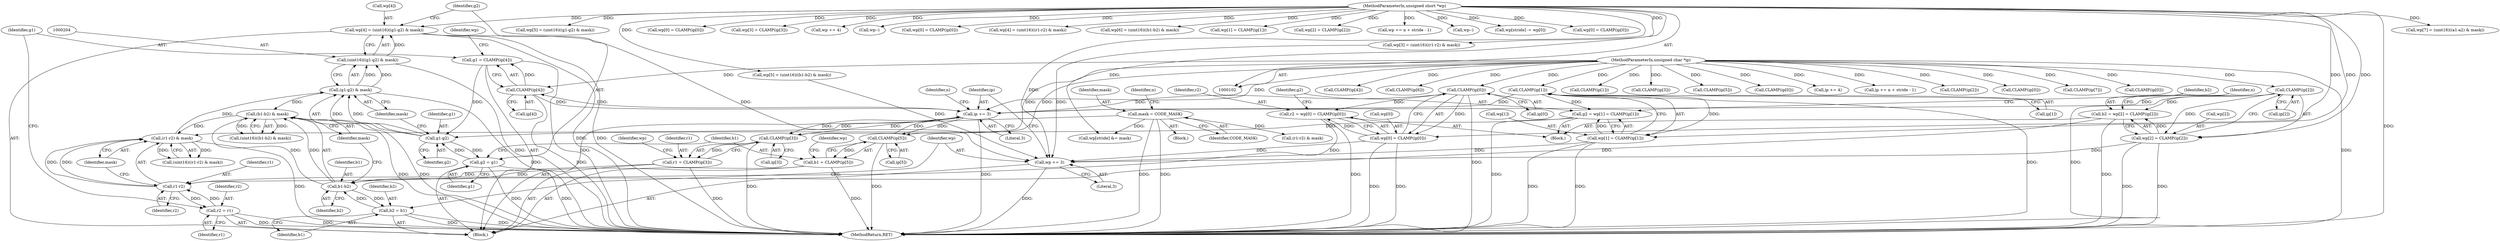 digraph "0_libtiff_83a4b92815ea04969d494416eaae3d4c6b338e4a#diff-c8b4b355f9b5c06d585b23138e1c185f_0@array" {
"1000199" [label="(Call,wp[4] = (uint16)((g1-g2) & mask))"];
"1000203" [label="(Call,(uint16)((g1-g2) & mask))"];
"1000205" [label="(Call,(g1-g2) & mask)"];
"1000206" [label="(Call,g1-g2)"];
"1000193" [label="(Call,g1 = CLAMP(ip[4]))"];
"1000195" [label="(Call,CLAMP(ip[4]))"];
"1000236" [label="(Call,ip += 3)"];
"1000158" [label="(Call,CLAMP(ip[2]))"];
"1000103" [label="(MethodParameterIn,unsigned char *ip)"];
"1000215" [label="(Call,CLAMP(ip[5]))"];
"1000138" [label="(Call,CLAMP(ip[0]))"];
"1000148" [label="(Call,CLAMP(ip[1]))"];
"1000175" [label="(Call,CLAMP(ip[3]))"];
"1000210" [label="(Call,g2 = g1)"];
"1000142" [label="(Call,g2 = wp[1] = CLAMP(ip[1]))"];
"1000144" [label="(Call,wp[1] = CLAMP(ip[1]))"];
"1000106" [label="(MethodParameterIn,unsigned short *wp)"];
"1000185" [label="(Call,(r1-r2) & mask)"];
"1000186" [label="(Call,r1-r2)"];
"1000173" [label="(Call,r1 = CLAMP(ip[3]))"];
"1000190" [label="(Call,r2 = r1)"];
"1000132" [label="(Call,r2 = wp[0] = CLAMP(ip[0]))"];
"1000134" [label="(Call,wp[0] = CLAMP(ip[0]))"];
"1000225" [label="(Call,(b1-b2) & mask)"];
"1000226" [label="(Call,b1-b2)"];
"1000213" [label="(Call,b1 = CLAMP(ip[5]))"];
"1000152" [label="(Call,b2 = wp[2] = CLAMP(ip[2]))"];
"1000154" [label="(Call,wp[2] = CLAMP(ip[2]))"];
"1000230" [label="(Call,b2 = b1)"];
"1000119" [label="(Call,mask = CODE_MASK)"];
"1000233" [label="(Call,wp += 3)"];
"1000298" [label="(Call,CLAMP(ip[4]))"];
"1000362" [label="(Call,wp[7] = (uint16)((a1-a2) & mask))"];
"1000221" [label="(Identifier,wp)"];
"1000148" [label="(Call,CLAMP(ip[1]))"];
"1000179" [label="(Call,wp[3] = (uint16)((r1-r2) & mask))"];
"1000227" [label="(Identifier,b1)"];
"1000133" [label="(Identifier,r2)"];
"1000193" [label="(Call,g1 = CLAMP(ip[4]))"];
"1000174" [label="(Identifier,r1)"];
"1000230" [label="(Call,b2 = b1)"];
"1000322" [label="(Call,wp[5] = (uint16)((g1-g2) & mask))"];
"1000423" [label="(Call,wp[stride] &= mask)"];
"1000209" [label="(Identifier,mask)"];
"1000124" [label="(Identifier,n)"];
"1000247" [label="(Call,wp[0] = CLAMP(ip[0]))"];
"1000235" [label="(Literal,3)"];
"1000103" [label="(MethodParameterIn,unsigned char *ip)"];
"1000185" [label="(Call,(r1-r2) & mask)"];
"1000194" [label="(Identifier,g1)"];
"1000208" [label="(Identifier,g2)"];
"1000173" [label="(Call,r1 = CLAMP(ip[3]))"];
"1000277" [label="(Call,wp[3] = CLAMP(ip[3]))"];
"1000108" [label="(Block,)"];
"1000139" [label="(Call,ip[0])"];
"1000190" [label="(Call,r2 = r1)"];
"1000223" [label="(Call,(uint16)((b1-b2) & mask))"];
"1000445" [label="(MethodReturn,RET)"];
"1000138" [label="(Call,CLAMP(ip[0]))"];
"1000169" [label="(Block,)"];
"1000232" [label="(Identifier,b1)"];
"1000167" [label="(Identifier,n)"];
"1000338" [label="(Call,CLAMP(ip[6]))"];
"1000215" [label="(Call,CLAMP(ip[5]))"];
"1000196" [label="(Call,ip[4])"];
"1000181" [label="(Identifier,wp)"];
"1000261" [label="(Call,CLAMP(ip[1]))"];
"1000212" [label="(Identifier,g1)"];
"1000225" [label="(Call,(b1-b2) & mask)"];
"1000376" [label="(Call,wp += 4)"];
"1000281" [label="(Call,CLAMP(ip[3]))"];
"1000191" [label="(Identifier,r2)"];
"1000195" [label="(Call,CLAMP(ip[4]))"];
"1000318" [label="(Call,CLAMP(ip[5]))"];
"1000237" [label="(Identifier,ip)"];
"1000203" [label="(Call,(uint16)((g1-g2) & mask))"];
"1000192" [label="(Identifier,r1)"];
"1000251" [label="(Call,CLAMP(ip[0]))"];
"1000205" [label="(Call,(g1-g2) & mask)"];
"1000379" [label="(Call,ip += 4)"];
"1000236" [label="(Call,ip += 3)"];
"1000158" [label="(Call,CLAMP(ip[2]))"];
"1000153" [label="(Identifier,b2)"];
"1000155" [label="(Call,wp[2])"];
"1000149" [label="(Call,ip[1])"];
"1000210" [label="(Call,g2 = g1)"];
"1000154" [label="(Call,wp[2] = CLAMP(ip[2]))"];
"1000428" [label="(Call,wp--)"];
"1000201" [label="(Identifier,wp)"];
"1000134" [label="(Call,wp[0] = CLAMP(ip[0]))"];
"1000143" [label="(Identifier,g2)"];
"1000214" [label="(Identifier,b1)"];
"1000228" [label="(Identifier,b2)"];
"1000219" [label="(Call,wp[5] = (uint16)((b1-b2) & mask))"];
"1000408" [label="(Call,wp[0] = CLAMP(ip[0]))"];
"1000229" [label="(Identifier,mask)"];
"1000391" [label="(Call,ip += n + stride - 1)"];
"1000120" [label="(Identifier,mask)"];
"1000189" [label="(Identifier,mask)"];
"1000142" [label="(Call,g2 = wp[1] = CLAMP(ip[1]))"];
"1000163" [label="(Identifier,n)"];
"1000231" [label="(Identifier,b2)"];
"1000159" [label="(Call,ip[2])"];
"1000152" [label="(Call,b2 = wp[2] = CLAMP(ip[2]))"];
"1000302" [label="(Call,wp[4] = (uint16)((r1-r2) & mask))"];
"1000238" [label="(Literal,3)"];
"1000342" [label="(Call,wp[6] = (uint16)((b1-b2) & mask))"];
"1000121" [label="(Identifier,CODE_MASK)"];
"1000119" [label="(Call,mask = CODE_MASK)"];
"1000183" [label="(Call,(uint16)((r1-r2) & mask))"];
"1000257" [label="(Call,wp[1] = CLAMP(ip[1]))"];
"1000267" [label="(Call,wp[2] = CLAMP(ip[2]))"];
"1000384" [label="(Call,wp += n + stride - 1)"];
"1000233" [label="(Call,wp += 3)"];
"1000211" [label="(Identifier,g2)"];
"1000206" [label="(Call,g1-g2)"];
"1000106" [label="(MethodParameterIn,unsigned short *wp)"];
"1000271" [label="(Call,CLAMP(ip[2]))"];
"1000186" [label="(Call,r1-r2)"];
"1000213" [label="(Call,b1 = CLAMP(ip[5]))"];
"1000443" [label="(Call,wp--)"];
"1000226" [label="(Call,b1-b2)"];
"1000216" [label="(Call,ip[5])"];
"1000439" [label="(Call,CLAMP(ip[0]))"];
"1000145" [label="(Call,wp[1])"];
"1000132" [label="(Call,r2 = wp[0] = CLAMP(ip[0]))"];
"1000199" [label="(Call,wp[4] = (uint16)((g1-g2) & mask))"];
"1000358" [label="(Call,CLAMP(ip[7]))"];
"1000144" [label="(Call,wp[1] = CLAMP(ip[1]))"];
"1000188" [label="(Identifier,r2)"];
"1000234" [label="(Identifier,wp)"];
"1000187" [label="(Identifier,r1)"];
"1000131" [label="(Block,)"];
"1000200" [label="(Call,wp[4])"];
"1000207" [label="(Identifier,g1)"];
"1000416" [label="(Call,wp[stride] -= wp[0])"];
"1000175" [label="(Call,CLAMP(ip[3]))"];
"1000176" [label="(Call,ip[3])"];
"1000412" [label="(Call,CLAMP(ip[0]))"];
"1000135" [label="(Call,wp[0])"];
"1000435" [label="(Call,wp[0] = CLAMP(ip[0]))"];
"1000308" [label="(Call,(r1-r2) & mask)"];
"1000199" -> "1000169"  [label="AST: "];
"1000199" -> "1000203"  [label="CFG: "];
"1000200" -> "1000199"  [label="AST: "];
"1000203" -> "1000199"  [label="AST: "];
"1000211" -> "1000199"  [label="CFG: "];
"1000199" -> "1000445"  [label="DDG: "];
"1000199" -> "1000445"  [label="DDG: "];
"1000203" -> "1000199"  [label="DDG: "];
"1000106" -> "1000199"  [label="DDG: "];
"1000199" -> "1000233"  [label="DDG: "];
"1000203" -> "1000205"  [label="CFG: "];
"1000204" -> "1000203"  [label="AST: "];
"1000205" -> "1000203"  [label="AST: "];
"1000203" -> "1000445"  [label="DDG: "];
"1000205" -> "1000203"  [label="DDG: "];
"1000205" -> "1000203"  [label="DDG: "];
"1000205" -> "1000209"  [label="CFG: "];
"1000206" -> "1000205"  [label="AST: "];
"1000209" -> "1000205"  [label="AST: "];
"1000205" -> "1000445"  [label="DDG: "];
"1000206" -> "1000205"  [label="DDG: "];
"1000206" -> "1000205"  [label="DDG: "];
"1000185" -> "1000205"  [label="DDG: "];
"1000205" -> "1000225"  [label="DDG: "];
"1000206" -> "1000208"  [label="CFG: "];
"1000207" -> "1000206"  [label="AST: "];
"1000208" -> "1000206"  [label="AST: "];
"1000209" -> "1000206"  [label="CFG: "];
"1000193" -> "1000206"  [label="DDG: "];
"1000210" -> "1000206"  [label="DDG: "];
"1000142" -> "1000206"  [label="DDG: "];
"1000206" -> "1000210"  [label="DDG: "];
"1000193" -> "1000169"  [label="AST: "];
"1000193" -> "1000195"  [label="CFG: "];
"1000194" -> "1000193"  [label="AST: "];
"1000195" -> "1000193"  [label="AST: "];
"1000201" -> "1000193"  [label="CFG: "];
"1000193" -> "1000445"  [label="DDG: "];
"1000195" -> "1000193"  [label="DDG: "];
"1000195" -> "1000196"  [label="CFG: "];
"1000196" -> "1000195"  [label="AST: "];
"1000195" -> "1000445"  [label="DDG: "];
"1000236" -> "1000195"  [label="DDG: "];
"1000103" -> "1000195"  [label="DDG: "];
"1000195" -> "1000236"  [label="DDG: "];
"1000236" -> "1000169"  [label="AST: "];
"1000236" -> "1000238"  [label="CFG: "];
"1000237" -> "1000236"  [label="AST: "];
"1000238" -> "1000236"  [label="AST: "];
"1000167" -> "1000236"  [label="CFG: "];
"1000236" -> "1000445"  [label="DDG: "];
"1000236" -> "1000175"  [label="DDG: "];
"1000236" -> "1000215"  [label="DDG: "];
"1000158" -> "1000236"  [label="DDG: "];
"1000215" -> "1000236"  [label="DDG: "];
"1000138" -> "1000236"  [label="DDG: "];
"1000148" -> "1000236"  [label="DDG: "];
"1000175" -> "1000236"  [label="DDG: "];
"1000103" -> "1000236"  [label="DDG: "];
"1000158" -> "1000154"  [label="AST: "];
"1000158" -> "1000159"  [label="CFG: "];
"1000159" -> "1000158"  [label="AST: "];
"1000154" -> "1000158"  [label="CFG: "];
"1000158" -> "1000445"  [label="DDG: "];
"1000158" -> "1000152"  [label="DDG: "];
"1000158" -> "1000154"  [label="DDG: "];
"1000103" -> "1000158"  [label="DDG: "];
"1000103" -> "1000102"  [label="AST: "];
"1000103" -> "1000445"  [label="DDG: "];
"1000103" -> "1000138"  [label="DDG: "];
"1000103" -> "1000148"  [label="DDG: "];
"1000103" -> "1000175"  [label="DDG: "];
"1000103" -> "1000215"  [label="DDG: "];
"1000103" -> "1000251"  [label="DDG: "];
"1000103" -> "1000261"  [label="DDG: "];
"1000103" -> "1000271"  [label="DDG: "];
"1000103" -> "1000281"  [label="DDG: "];
"1000103" -> "1000298"  [label="DDG: "];
"1000103" -> "1000318"  [label="DDG: "];
"1000103" -> "1000338"  [label="DDG: "];
"1000103" -> "1000358"  [label="DDG: "];
"1000103" -> "1000379"  [label="DDG: "];
"1000103" -> "1000391"  [label="DDG: "];
"1000103" -> "1000412"  [label="DDG: "];
"1000103" -> "1000439"  [label="DDG: "];
"1000215" -> "1000213"  [label="AST: "];
"1000215" -> "1000216"  [label="CFG: "];
"1000216" -> "1000215"  [label="AST: "];
"1000213" -> "1000215"  [label="CFG: "];
"1000215" -> "1000445"  [label="DDG: "];
"1000215" -> "1000213"  [label="DDG: "];
"1000138" -> "1000134"  [label="AST: "];
"1000138" -> "1000139"  [label="CFG: "];
"1000139" -> "1000138"  [label="AST: "];
"1000134" -> "1000138"  [label="CFG: "];
"1000138" -> "1000445"  [label="DDG: "];
"1000138" -> "1000132"  [label="DDG: "];
"1000138" -> "1000134"  [label="DDG: "];
"1000148" -> "1000144"  [label="AST: "];
"1000148" -> "1000149"  [label="CFG: "];
"1000149" -> "1000148"  [label="AST: "];
"1000144" -> "1000148"  [label="CFG: "];
"1000148" -> "1000445"  [label="DDG: "];
"1000148" -> "1000142"  [label="DDG: "];
"1000148" -> "1000144"  [label="DDG: "];
"1000175" -> "1000173"  [label="AST: "];
"1000175" -> "1000176"  [label="CFG: "];
"1000176" -> "1000175"  [label="AST: "];
"1000173" -> "1000175"  [label="CFG: "];
"1000175" -> "1000445"  [label="DDG: "];
"1000175" -> "1000173"  [label="DDG: "];
"1000210" -> "1000169"  [label="AST: "];
"1000210" -> "1000212"  [label="CFG: "];
"1000211" -> "1000210"  [label="AST: "];
"1000212" -> "1000210"  [label="AST: "];
"1000214" -> "1000210"  [label="CFG: "];
"1000210" -> "1000445"  [label="DDG: "];
"1000210" -> "1000445"  [label="DDG: "];
"1000142" -> "1000131"  [label="AST: "];
"1000142" -> "1000144"  [label="CFG: "];
"1000143" -> "1000142"  [label="AST: "];
"1000144" -> "1000142"  [label="AST: "];
"1000153" -> "1000142"  [label="CFG: "];
"1000142" -> "1000445"  [label="DDG: "];
"1000144" -> "1000142"  [label="DDG: "];
"1000145" -> "1000144"  [label="AST: "];
"1000144" -> "1000445"  [label="DDG: "];
"1000144" -> "1000445"  [label="DDG: "];
"1000106" -> "1000144"  [label="DDG: "];
"1000144" -> "1000233"  [label="DDG: "];
"1000106" -> "1000102"  [label="AST: "];
"1000106" -> "1000445"  [label="DDG: "];
"1000106" -> "1000134"  [label="DDG: "];
"1000106" -> "1000154"  [label="DDG: "];
"1000106" -> "1000179"  [label="DDG: "];
"1000106" -> "1000219"  [label="DDG: "];
"1000106" -> "1000233"  [label="DDG: "];
"1000106" -> "1000247"  [label="DDG: "];
"1000106" -> "1000257"  [label="DDG: "];
"1000106" -> "1000267"  [label="DDG: "];
"1000106" -> "1000277"  [label="DDG: "];
"1000106" -> "1000302"  [label="DDG: "];
"1000106" -> "1000322"  [label="DDG: "];
"1000106" -> "1000342"  [label="DDG: "];
"1000106" -> "1000362"  [label="DDG: "];
"1000106" -> "1000376"  [label="DDG: "];
"1000106" -> "1000384"  [label="DDG: "];
"1000106" -> "1000408"  [label="DDG: "];
"1000106" -> "1000416"  [label="DDG: "];
"1000106" -> "1000423"  [label="DDG: "];
"1000106" -> "1000428"  [label="DDG: "];
"1000106" -> "1000435"  [label="DDG: "];
"1000106" -> "1000443"  [label="DDG: "];
"1000185" -> "1000183"  [label="AST: "];
"1000185" -> "1000189"  [label="CFG: "];
"1000186" -> "1000185"  [label="AST: "];
"1000189" -> "1000185"  [label="AST: "];
"1000183" -> "1000185"  [label="CFG: "];
"1000185" -> "1000445"  [label="DDG: "];
"1000185" -> "1000183"  [label="DDG: "];
"1000185" -> "1000183"  [label="DDG: "];
"1000186" -> "1000185"  [label="DDG: "];
"1000186" -> "1000185"  [label="DDG: "];
"1000225" -> "1000185"  [label="DDG: "];
"1000119" -> "1000185"  [label="DDG: "];
"1000186" -> "1000188"  [label="CFG: "];
"1000187" -> "1000186"  [label="AST: "];
"1000188" -> "1000186"  [label="AST: "];
"1000189" -> "1000186"  [label="CFG: "];
"1000173" -> "1000186"  [label="DDG: "];
"1000190" -> "1000186"  [label="DDG: "];
"1000132" -> "1000186"  [label="DDG: "];
"1000186" -> "1000190"  [label="DDG: "];
"1000173" -> "1000169"  [label="AST: "];
"1000174" -> "1000173"  [label="AST: "];
"1000181" -> "1000173"  [label="CFG: "];
"1000173" -> "1000445"  [label="DDG: "];
"1000190" -> "1000169"  [label="AST: "];
"1000190" -> "1000192"  [label="CFG: "];
"1000191" -> "1000190"  [label="AST: "];
"1000192" -> "1000190"  [label="AST: "];
"1000194" -> "1000190"  [label="CFG: "];
"1000190" -> "1000445"  [label="DDG: "];
"1000190" -> "1000445"  [label="DDG: "];
"1000132" -> "1000131"  [label="AST: "];
"1000132" -> "1000134"  [label="CFG: "];
"1000133" -> "1000132"  [label="AST: "];
"1000134" -> "1000132"  [label="AST: "];
"1000143" -> "1000132"  [label="CFG: "];
"1000132" -> "1000445"  [label="DDG: "];
"1000134" -> "1000132"  [label="DDG: "];
"1000135" -> "1000134"  [label="AST: "];
"1000134" -> "1000445"  [label="DDG: "];
"1000134" -> "1000445"  [label="DDG: "];
"1000134" -> "1000233"  [label="DDG: "];
"1000225" -> "1000223"  [label="AST: "];
"1000225" -> "1000229"  [label="CFG: "];
"1000226" -> "1000225"  [label="AST: "];
"1000229" -> "1000225"  [label="AST: "];
"1000223" -> "1000225"  [label="CFG: "];
"1000225" -> "1000445"  [label="DDG: "];
"1000225" -> "1000445"  [label="DDG: "];
"1000225" -> "1000223"  [label="DDG: "];
"1000225" -> "1000223"  [label="DDG: "];
"1000226" -> "1000225"  [label="DDG: "];
"1000226" -> "1000225"  [label="DDG: "];
"1000226" -> "1000228"  [label="CFG: "];
"1000227" -> "1000226"  [label="AST: "];
"1000228" -> "1000226"  [label="AST: "];
"1000229" -> "1000226"  [label="CFG: "];
"1000213" -> "1000226"  [label="DDG: "];
"1000152" -> "1000226"  [label="DDG: "];
"1000230" -> "1000226"  [label="DDG: "];
"1000226" -> "1000230"  [label="DDG: "];
"1000213" -> "1000169"  [label="AST: "];
"1000214" -> "1000213"  [label="AST: "];
"1000221" -> "1000213"  [label="CFG: "];
"1000213" -> "1000445"  [label="DDG: "];
"1000152" -> "1000131"  [label="AST: "];
"1000152" -> "1000154"  [label="CFG: "];
"1000153" -> "1000152"  [label="AST: "];
"1000154" -> "1000152"  [label="AST: "];
"1000163" -> "1000152"  [label="CFG: "];
"1000152" -> "1000445"  [label="DDG: "];
"1000154" -> "1000152"  [label="DDG: "];
"1000155" -> "1000154"  [label="AST: "];
"1000154" -> "1000445"  [label="DDG: "];
"1000154" -> "1000445"  [label="DDG: "];
"1000154" -> "1000233"  [label="DDG: "];
"1000230" -> "1000169"  [label="AST: "];
"1000230" -> "1000232"  [label="CFG: "];
"1000231" -> "1000230"  [label="AST: "];
"1000232" -> "1000230"  [label="AST: "];
"1000234" -> "1000230"  [label="CFG: "];
"1000230" -> "1000445"  [label="DDG: "];
"1000230" -> "1000445"  [label="DDG: "];
"1000119" -> "1000108"  [label="AST: "];
"1000119" -> "1000121"  [label="CFG: "];
"1000120" -> "1000119"  [label="AST: "];
"1000121" -> "1000119"  [label="AST: "];
"1000124" -> "1000119"  [label="CFG: "];
"1000119" -> "1000445"  [label="DDG: "];
"1000119" -> "1000445"  [label="DDG: "];
"1000119" -> "1000308"  [label="DDG: "];
"1000119" -> "1000423"  [label="DDG: "];
"1000233" -> "1000169"  [label="AST: "];
"1000233" -> "1000235"  [label="CFG: "];
"1000234" -> "1000233"  [label="AST: "];
"1000235" -> "1000233"  [label="AST: "];
"1000237" -> "1000233"  [label="CFG: "];
"1000233" -> "1000445"  [label="DDG: "];
"1000179" -> "1000233"  [label="DDG: "];
"1000219" -> "1000233"  [label="DDG: "];
}
